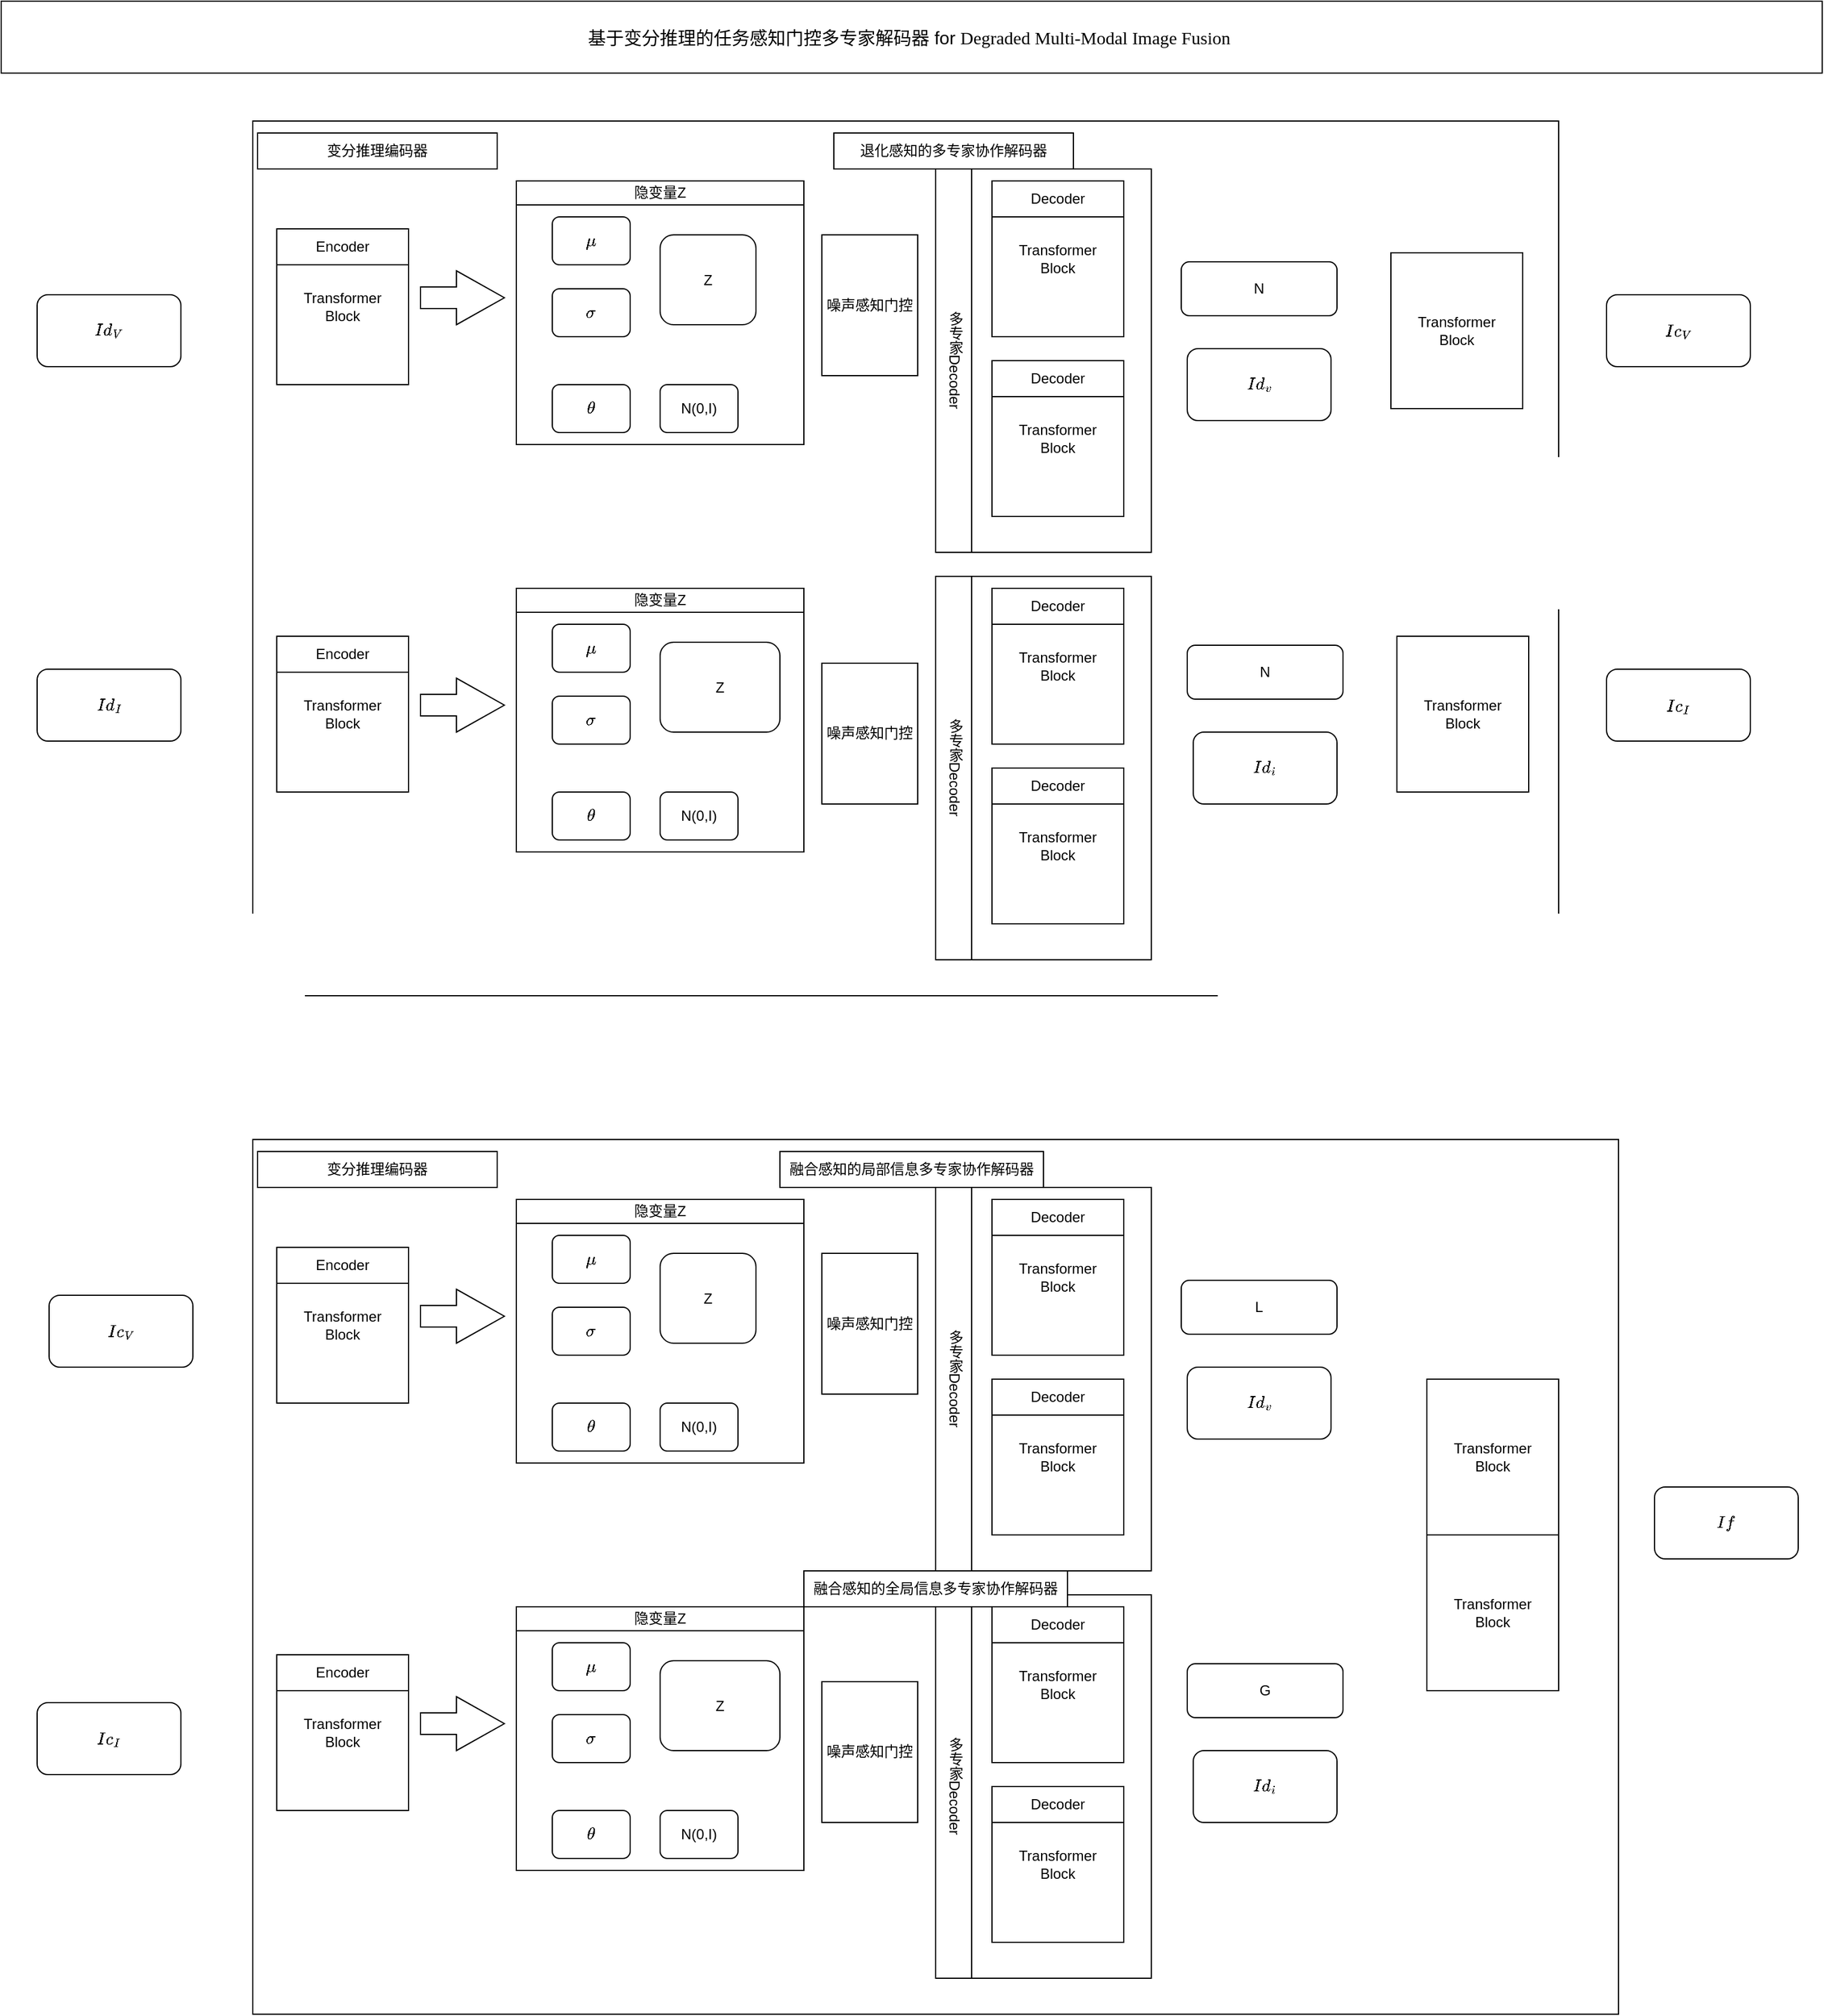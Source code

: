 <mxfile version="28.1.1">
  <diagram name="第 1 页" id="RGmQroDqB4q25eG4RAZ-">
    <mxGraphModel dx="1678" dy="2043" grid="1" gridSize="10" guides="1" tooltips="1" connect="1" arrows="1" fold="1" page="1" pageScale="1" pageWidth="827" pageHeight="1169" math="1" shadow="0">
      <root>
        <mxCell id="0" />
        <mxCell id="1" parent="0" />
        <mxCell id="-YEli1nWcmMKRqae06TI-6" value="$$Id_V$$" style="rounded=1;whiteSpace=wrap;html=1;" vertex="1" parent="1">
          <mxGeometry x="30" y="145" width="120" height="60" as="geometry" />
        </mxCell>
        <mxCell id="-YEli1nWcmMKRqae06TI-7" value="$$Id_I$$" style="rounded=1;whiteSpace=wrap;html=1;" vertex="1" parent="1">
          <mxGeometry x="30" y="457.5" width="120" height="60" as="geometry" />
        </mxCell>
        <mxCell id="-YEli1nWcmMKRqae06TI-8" value="" style="rounded=0;whiteSpace=wrap;html=1;" vertex="1" parent="1">
          <mxGeometry x="210" width="1090" height="730" as="geometry" />
        </mxCell>
        <mxCell id="-YEli1nWcmMKRqae06TI-9" value="退化感知的多专家协作解码器" style="rounded=0;whiteSpace=wrap;html=1;" vertex="1" parent="1">
          <mxGeometry x="695" y="10" width="200" height="30" as="geometry" />
        </mxCell>
        <mxCell id="-YEli1nWcmMKRqae06TI-10" value="Transformer&lt;br&gt;Block" style="rounded=0;whiteSpace=wrap;html=1;" vertex="1" parent="1">
          <mxGeometry x="230" y="90" width="110" height="130" as="geometry" />
        </mxCell>
        <mxCell id="-YEli1nWcmMKRqae06TI-11" value="Encoder" style="rounded=0;whiteSpace=wrap;html=1;" vertex="1" parent="1">
          <mxGeometry x="230" y="90" width="110" height="30" as="geometry" />
        </mxCell>
        <mxCell id="-YEli1nWcmMKRqae06TI-29" value="" style="rounded=0;whiteSpace=wrap;html=1;" vertex="1" parent="1">
          <mxGeometry x="430" y="50" width="240" height="220" as="geometry" />
        </mxCell>
        <mxCell id="-YEli1nWcmMKRqae06TI-14" value="Z" style="rounded=1;whiteSpace=wrap;html=1;" vertex="1" parent="1">
          <mxGeometry x="550" y="95" width="80" height="75" as="geometry" />
        </mxCell>
        <mxCell id="-YEli1nWcmMKRqae06TI-15" value="$$\mu$$" style="rounded=1;whiteSpace=wrap;html=1;" vertex="1" parent="1">
          <mxGeometry x="460" y="80" width="65" height="40" as="geometry" />
        </mxCell>
        <mxCell id="-YEli1nWcmMKRqae06TI-16" value="$$\sigma$$" style="rounded=1;whiteSpace=wrap;html=1;" vertex="1" parent="1">
          <mxGeometry x="460" y="140" width="65" height="40" as="geometry" />
        </mxCell>
        <mxCell id="-YEli1nWcmMKRqae06TI-18" value="N(0,I)" style="rounded=1;whiteSpace=wrap;html=1;" vertex="1" parent="1">
          <mxGeometry x="550" y="220" width="65" height="40" as="geometry" />
        </mxCell>
        <mxCell id="-YEli1nWcmMKRqae06TI-37" value="" style="rounded=0;whiteSpace=wrap;html=1;" vertex="1" parent="1">
          <mxGeometry x="780" y="40" width="180" height="320" as="geometry" />
        </mxCell>
        <mxCell id="-YEli1nWcmMKRqae06TI-23" value="Transformer&lt;br&gt;Block" style="rounded=0;whiteSpace=wrap;html=1;" vertex="1" parent="1">
          <mxGeometry x="827" y="50" width="110" height="130" as="geometry" />
        </mxCell>
        <mxCell id="-YEli1nWcmMKRqae06TI-24" value="Decoder" style="rounded=0;whiteSpace=wrap;html=1;" vertex="1" parent="1">
          <mxGeometry x="827" y="50" width="110" height="30" as="geometry" />
        </mxCell>
        <mxCell id="-YEli1nWcmMKRqae06TI-25" value="Transformer&lt;br&gt;Block" style="rounded=0;whiteSpace=wrap;html=1;" vertex="1" parent="1">
          <mxGeometry x="827" y="200" width="110" height="130" as="geometry" />
        </mxCell>
        <mxCell id="-YEli1nWcmMKRqae06TI-26" value="Decoder" style="rounded=0;whiteSpace=wrap;html=1;" vertex="1" parent="1">
          <mxGeometry x="827" y="200" width="110" height="30" as="geometry" />
        </mxCell>
        <mxCell id="-YEli1nWcmMKRqae06TI-27" value="$$\theta$$" style="rounded=1;whiteSpace=wrap;html=1;" vertex="1" parent="1">
          <mxGeometry x="460" y="220" width="65" height="40" as="geometry" />
        </mxCell>
        <mxCell id="-YEli1nWcmMKRqae06TI-30" value="隐变量Z" style="rounded=0;whiteSpace=wrap;html=1;" vertex="1" parent="1">
          <mxGeometry x="430" y="50" width="240" height="20" as="geometry" />
        </mxCell>
        <mxCell id="-YEli1nWcmMKRqae06TI-32" value="" style="html=1;shadow=0;dashed=0;align=center;verticalAlign=middle;shape=mxgraph.arrows2.arrow;dy=0.6;dx=40;notch=0;" vertex="1" parent="1">
          <mxGeometry x="350" y="125" width="70" height="45" as="geometry" />
        </mxCell>
        <mxCell id="-YEli1nWcmMKRqae06TI-38" value="多专家Decoder" style="rounded=0;whiteSpace=wrap;html=1;textDirection=vertical-lr;" vertex="1" parent="1">
          <mxGeometry x="780" y="40" width="30" height="320" as="geometry" />
        </mxCell>
        <mxCell id="-YEli1nWcmMKRqae06TI-54" value="Transformer&lt;br&gt;Block" style="rounded=0;whiteSpace=wrap;html=1;" vertex="1" parent="1">
          <mxGeometry x="230" y="430" width="110" height="130" as="geometry" />
        </mxCell>
        <mxCell id="-YEli1nWcmMKRqae06TI-55" value="Encoder" style="rounded=0;whiteSpace=wrap;html=1;" vertex="1" parent="1">
          <mxGeometry x="230" y="430" width="110" height="30" as="geometry" />
        </mxCell>
        <mxCell id="-YEli1nWcmMKRqae06TI-56" value="" style="rounded=0;whiteSpace=wrap;html=1;" vertex="1" parent="1">
          <mxGeometry x="430" y="390" width="240" height="220" as="geometry" />
        </mxCell>
        <mxCell id="-YEli1nWcmMKRqae06TI-57" value="Z" style="rounded=1;whiteSpace=wrap;html=1;" vertex="1" parent="1">
          <mxGeometry x="550" y="435" width="100" height="75" as="geometry" />
        </mxCell>
        <mxCell id="-YEli1nWcmMKRqae06TI-58" value="$$\mu$$" style="rounded=1;whiteSpace=wrap;html=1;" vertex="1" parent="1">
          <mxGeometry x="460" y="420" width="65" height="40" as="geometry" />
        </mxCell>
        <mxCell id="-YEli1nWcmMKRqae06TI-59" value="$$\sigma$$" style="rounded=1;whiteSpace=wrap;html=1;" vertex="1" parent="1">
          <mxGeometry x="460" y="480" width="65" height="40" as="geometry" />
        </mxCell>
        <mxCell id="-YEli1nWcmMKRqae06TI-60" value="N(0,I)" style="rounded=1;whiteSpace=wrap;html=1;" vertex="1" parent="1">
          <mxGeometry x="550" y="560" width="65" height="40" as="geometry" />
        </mxCell>
        <mxCell id="-YEli1nWcmMKRqae06TI-61" value="" style="rounded=0;whiteSpace=wrap;html=1;" vertex="1" parent="1">
          <mxGeometry x="780" y="380" width="180" height="320" as="geometry" />
        </mxCell>
        <mxCell id="-YEli1nWcmMKRqae06TI-62" value="Transformer&lt;br&gt;Block" style="rounded=0;whiteSpace=wrap;html=1;" vertex="1" parent="1">
          <mxGeometry x="827" y="390" width="110" height="130" as="geometry" />
        </mxCell>
        <mxCell id="-YEli1nWcmMKRqae06TI-63" value="Decoder" style="rounded=0;whiteSpace=wrap;html=1;" vertex="1" parent="1">
          <mxGeometry x="827" y="390" width="110" height="30" as="geometry" />
        </mxCell>
        <mxCell id="-YEli1nWcmMKRqae06TI-64" value="Transformer&lt;br&gt;Block" style="rounded=0;whiteSpace=wrap;html=1;" vertex="1" parent="1">
          <mxGeometry x="827" y="540" width="110" height="130" as="geometry" />
        </mxCell>
        <mxCell id="-YEli1nWcmMKRqae06TI-65" value="Decoder" style="rounded=0;whiteSpace=wrap;html=1;" vertex="1" parent="1">
          <mxGeometry x="827" y="540" width="110" height="30" as="geometry" />
        </mxCell>
        <mxCell id="-YEli1nWcmMKRqae06TI-66" value="$$\theta$$" style="rounded=1;whiteSpace=wrap;html=1;" vertex="1" parent="1">
          <mxGeometry x="460" y="560" width="65" height="40" as="geometry" />
        </mxCell>
        <mxCell id="-YEli1nWcmMKRqae06TI-67" value="隐变量Z" style="rounded=0;whiteSpace=wrap;html=1;" vertex="1" parent="1">
          <mxGeometry x="430" y="390" width="240" height="20" as="geometry" />
        </mxCell>
        <mxCell id="-YEli1nWcmMKRqae06TI-68" value="" style="html=1;shadow=0;dashed=0;align=center;verticalAlign=middle;shape=mxgraph.arrows2.arrow;dy=0.6;dx=40;notch=0;" vertex="1" parent="1">
          <mxGeometry x="350" y="465" width="70" height="45" as="geometry" />
        </mxCell>
        <mxCell id="-YEli1nWcmMKRqae06TI-70" value="多专家Decoder" style="rounded=0;whiteSpace=wrap;html=1;textDirection=vertical-lr;" vertex="1" parent="1">
          <mxGeometry x="780" y="380" width="30" height="320" as="geometry" />
        </mxCell>
        <mxCell id="-YEli1nWcmMKRqae06TI-71" value="N" style="rounded=1;whiteSpace=wrap;html=1;" vertex="1" parent="1">
          <mxGeometry x="985" y="117.5" width="130" height="45" as="geometry" />
        </mxCell>
        <mxCell id="-YEli1nWcmMKRqae06TI-72" value="$$Id_v$$" style="rounded=1;whiteSpace=wrap;html=1;" vertex="1" parent="1">
          <mxGeometry x="990" y="190" width="120" height="60" as="geometry" />
        </mxCell>
        <mxCell id="-YEli1nWcmMKRqae06TI-73" value="Transformer&lt;br&gt;Block" style="rounded=0;whiteSpace=wrap;html=1;" vertex="1" parent="1">
          <mxGeometry x="1160" y="110" width="110" height="130" as="geometry" />
        </mxCell>
        <mxCell id="-YEli1nWcmMKRqae06TI-75" value="N" style="rounded=1;whiteSpace=wrap;html=1;" vertex="1" parent="1">
          <mxGeometry x="990" y="437.5" width="130" height="45" as="geometry" />
        </mxCell>
        <mxCell id="-YEli1nWcmMKRqae06TI-76" value="$$Id_i$$" style="rounded=1;whiteSpace=wrap;html=1;" vertex="1" parent="1">
          <mxGeometry x="995" y="510" width="120" height="60" as="geometry" />
        </mxCell>
        <mxCell id="-YEli1nWcmMKRqae06TI-77" value="Transformer&lt;br&gt;Block" style="rounded=0;whiteSpace=wrap;html=1;" vertex="1" parent="1">
          <mxGeometry x="1165" y="430" width="110" height="130" as="geometry" />
        </mxCell>
        <mxCell id="-YEli1nWcmMKRqae06TI-78" value="$$Ic_V$$" style="rounded=1;whiteSpace=wrap;html=1;" vertex="1" parent="1">
          <mxGeometry x="1340" y="145" width="120" height="60" as="geometry" />
        </mxCell>
        <mxCell id="-YEli1nWcmMKRqae06TI-79" value="$$Ic_I$$" style="rounded=1;whiteSpace=wrap;html=1;" vertex="1" parent="1">
          <mxGeometry x="1340" y="457.5" width="120" height="60" as="geometry" />
        </mxCell>
        <mxCell id="-YEli1nWcmMKRqae06TI-80" value="噪声感知门控" style="rounded=0;whiteSpace=wrap;html=1;" vertex="1" parent="1">
          <mxGeometry x="685" y="95" width="80" height="117.5" as="geometry" />
        </mxCell>
        <mxCell id="-YEli1nWcmMKRqae06TI-81" value="噪声感知门控" style="rounded=0;whiteSpace=wrap;html=1;" vertex="1" parent="1">
          <mxGeometry x="685" y="452.5" width="80" height="117.5" as="geometry" />
        </mxCell>
        <mxCell id="-YEli1nWcmMKRqae06TI-85" value="&lt;font style=&quot;font-size: 15px;&quot;&gt;基于变分推理的任务感知门控多专家解码器 for&amp;nbsp;&lt;span style=&quot;font-family: NimbusRomNo9L-Medi; background-color: transparent; color: light-dark(rgb(0, 0, 0), rgb(255, 255, 255));&quot;&gt;Degraded Multi-Modal Image Fusion&lt;/span&gt;&lt;span style=&quot;background-color: transparent; color: light-dark(rgb(0, 0, 0), rgb(255, 255, 255));&quot;&gt;&amp;nbsp;&lt;/span&gt;&lt;/font&gt;" style="rounded=0;whiteSpace=wrap;html=1;" vertex="1" parent="1">
          <mxGeometry y="-100" width="1520" height="60" as="geometry" />
        </mxCell>
        <mxCell id="-YEli1nWcmMKRqae06TI-86" value="变分推理编码器" style="rounded=0;whiteSpace=wrap;html=1;" vertex="1" parent="1">
          <mxGeometry x="214" y="10" width="200" height="30" as="geometry" />
        </mxCell>
        <mxCell id="-YEli1nWcmMKRqae06TI-89" value="" style="rounded=0;whiteSpace=wrap;html=1;" vertex="1" parent="1">
          <mxGeometry x="210" y="850" width="1140" height="730" as="geometry" />
        </mxCell>
        <mxCell id="-YEli1nWcmMKRqae06TI-91" value="Transformer&lt;br&gt;Block" style="rounded=0;whiteSpace=wrap;html=1;" vertex="1" parent="1">
          <mxGeometry x="230" y="940" width="110" height="130" as="geometry" />
        </mxCell>
        <mxCell id="-YEli1nWcmMKRqae06TI-92" value="Encoder" style="rounded=0;whiteSpace=wrap;html=1;" vertex="1" parent="1">
          <mxGeometry x="230" y="940" width="110" height="30" as="geometry" />
        </mxCell>
        <mxCell id="-YEli1nWcmMKRqae06TI-93" value="" style="rounded=0;whiteSpace=wrap;html=1;" vertex="1" parent="1">
          <mxGeometry x="430" y="900" width="240" height="220" as="geometry" />
        </mxCell>
        <mxCell id="-YEli1nWcmMKRqae06TI-94" value="Z" style="rounded=1;whiteSpace=wrap;html=1;" vertex="1" parent="1">
          <mxGeometry x="550" y="945" width="80" height="75" as="geometry" />
        </mxCell>
        <mxCell id="-YEli1nWcmMKRqae06TI-95" value="$$\mu$$" style="rounded=1;whiteSpace=wrap;html=1;" vertex="1" parent="1">
          <mxGeometry x="460" y="930" width="65" height="40" as="geometry" />
        </mxCell>
        <mxCell id="-YEli1nWcmMKRqae06TI-96" value="$$\sigma$$" style="rounded=1;whiteSpace=wrap;html=1;" vertex="1" parent="1">
          <mxGeometry x="460" y="990" width="65" height="40" as="geometry" />
        </mxCell>
        <mxCell id="-YEli1nWcmMKRqae06TI-97" value="N(0,I)" style="rounded=1;whiteSpace=wrap;html=1;" vertex="1" parent="1">
          <mxGeometry x="550" y="1070" width="65" height="40" as="geometry" />
        </mxCell>
        <mxCell id="-YEli1nWcmMKRqae06TI-98" value="" style="rounded=0;whiteSpace=wrap;html=1;" vertex="1" parent="1">
          <mxGeometry x="780" y="890" width="180" height="320" as="geometry" />
        </mxCell>
        <mxCell id="-YEli1nWcmMKRqae06TI-99" value="Transformer&lt;br&gt;Block" style="rounded=0;whiteSpace=wrap;html=1;" vertex="1" parent="1">
          <mxGeometry x="827" y="900" width="110" height="130" as="geometry" />
        </mxCell>
        <mxCell id="-YEli1nWcmMKRqae06TI-100" value="Decoder" style="rounded=0;whiteSpace=wrap;html=1;" vertex="1" parent="1">
          <mxGeometry x="827" y="900" width="110" height="30" as="geometry" />
        </mxCell>
        <mxCell id="-YEli1nWcmMKRqae06TI-101" value="Transformer&lt;br&gt;Block" style="rounded=0;whiteSpace=wrap;html=1;" vertex="1" parent="1">
          <mxGeometry x="827" y="1050" width="110" height="130" as="geometry" />
        </mxCell>
        <mxCell id="-YEli1nWcmMKRqae06TI-102" value="Decoder" style="rounded=0;whiteSpace=wrap;html=1;" vertex="1" parent="1">
          <mxGeometry x="827" y="1050" width="110" height="30" as="geometry" />
        </mxCell>
        <mxCell id="-YEli1nWcmMKRqae06TI-103" value="$$\theta$$" style="rounded=1;whiteSpace=wrap;html=1;" vertex="1" parent="1">
          <mxGeometry x="460" y="1070" width="65" height="40" as="geometry" />
        </mxCell>
        <mxCell id="-YEli1nWcmMKRqae06TI-104" value="隐变量Z" style="rounded=0;whiteSpace=wrap;html=1;" vertex="1" parent="1">
          <mxGeometry x="430" y="900" width="240" height="20" as="geometry" />
        </mxCell>
        <mxCell id="-YEli1nWcmMKRqae06TI-105" value="" style="html=1;shadow=0;dashed=0;align=center;verticalAlign=middle;shape=mxgraph.arrows2.arrow;dy=0.6;dx=40;notch=0;" vertex="1" parent="1">
          <mxGeometry x="350" y="975" width="70" height="45" as="geometry" />
        </mxCell>
        <mxCell id="-YEli1nWcmMKRqae06TI-106" value="多专家Decoder" style="rounded=0;whiteSpace=wrap;html=1;textDirection=vertical-lr;" vertex="1" parent="1">
          <mxGeometry x="780" y="890" width="30" height="320" as="geometry" />
        </mxCell>
        <mxCell id="-YEli1nWcmMKRqae06TI-107" value="Transformer&lt;br&gt;Block" style="rounded=0;whiteSpace=wrap;html=1;" vertex="1" parent="1">
          <mxGeometry x="230" y="1280" width="110" height="130" as="geometry" />
        </mxCell>
        <mxCell id="-YEli1nWcmMKRqae06TI-108" value="Encoder" style="rounded=0;whiteSpace=wrap;html=1;" vertex="1" parent="1">
          <mxGeometry x="230" y="1280" width="110" height="30" as="geometry" />
        </mxCell>
        <mxCell id="-YEli1nWcmMKRqae06TI-109" value="" style="rounded=0;whiteSpace=wrap;html=1;" vertex="1" parent="1">
          <mxGeometry x="430" y="1240" width="240" height="220" as="geometry" />
        </mxCell>
        <mxCell id="-YEli1nWcmMKRqae06TI-110" value="Z" style="rounded=1;whiteSpace=wrap;html=1;" vertex="1" parent="1">
          <mxGeometry x="550" y="1285" width="100" height="75" as="geometry" />
        </mxCell>
        <mxCell id="-YEli1nWcmMKRqae06TI-111" value="$$\mu$$" style="rounded=1;whiteSpace=wrap;html=1;" vertex="1" parent="1">
          <mxGeometry x="460" y="1270" width="65" height="40" as="geometry" />
        </mxCell>
        <mxCell id="-YEli1nWcmMKRqae06TI-112" value="$$\sigma$$" style="rounded=1;whiteSpace=wrap;html=1;" vertex="1" parent="1">
          <mxGeometry x="460" y="1330" width="65" height="40" as="geometry" />
        </mxCell>
        <mxCell id="-YEli1nWcmMKRqae06TI-113" value="N(0,I)" style="rounded=1;whiteSpace=wrap;html=1;" vertex="1" parent="1">
          <mxGeometry x="550" y="1410" width="65" height="40" as="geometry" />
        </mxCell>
        <mxCell id="-YEli1nWcmMKRqae06TI-114" value="" style="rounded=0;whiteSpace=wrap;html=1;" vertex="1" parent="1">
          <mxGeometry x="780" y="1230" width="180" height="320" as="geometry" />
        </mxCell>
        <mxCell id="-YEli1nWcmMKRqae06TI-115" value="Transformer&lt;br&gt;Block" style="rounded=0;whiteSpace=wrap;html=1;" vertex="1" parent="1">
          <mxGeometry x="827" y="1240" width="110" height="130" as="geometry" />
        </mxCell>
        <mxCell id="-YEli1nWcmMKRqae06TI-116" value="Decoder" style="rounded=0;whiteSpace=wrap;html=1;" vertex="1" parent="1">
          <mxGeometry x="827" y="1240" width="110" height="30" as="geometry" />
        </mxCell>
        <mxCell id="-YEli1nWcmMKRqae06TI-117" value="Transformer&lt;br&gt;Block" style="rounded=0;whiteSpace=wrap;html=1;" vertex="1" parent="1">
          <mxGeometry x="827" y="1390" width="110" height="130" as="geometry" />
        </mxCell>
        <mxCell id="-YEli1nWcmMKRqae06TI-118" value="Decoder" style="rounded=0;whiteSpace=wrap;html=1;" vertex="1" parent="1">
          <mxGeometry x="827" y="1390" width="110" height="30" as="geometry" />
        </mxCell>
        <mxCell id="-YEli1nWcmMKRqae06TI-119" value="$$\theta$$" style="rounded=1;whiteSpace=wrap;html=1;" vertex="1" parent="1">
          <mxGeometry x="460" y="1410" width="65" height="40" as="geometry" />
        </mxCell>
        <mxCell id="-YEli1nWcmMKRqae06TI-120" value="隐变量Z" style="rounded=0;whiteSpace=wrap;html=1;" vertex="1" parent="1">
          <mxGeometry x="430" y="1240" width="240" height="20" as="geometry" />
        </mxCell>
        <mxCell id="-YEli1nWcmMKRqae06TI-121" value="" style="html=1;shadow=0;dashed=0;align=center;verticalAlign=middle;shape=mxgraph.arrows2.arrow;dy=0.6;dx=40;notch=0;" vertex="1" parent="1">
          <mxGeometry x="350" y="1315" width="70" height="45" as="geometry" />
        </mxCell>
        <mxCell id="-YEli1nWcmMKRqae06TI-122" value="多专家Decoder" style="rounded=0;whiteSpace=wrap;html=1;textDirection=vertical-lr;" vertex="1" parent="1">
          <mxGeometry x="780" y="1230" width="30" height="320" as="geometry" />
        </mxCell>
        <mxCell id="-YEli1nWcmMKRqae06TI-123" value="L" style="rounded=1;whiteSpace=wrap;html=1;" vertex="1" parent="1">
          <mxGeometry x="985" y="967.5" width="130" height="45" as="geometry" />
        </mxCell>
        <mxCell id="-YEli1nWcmMKRqae06TI-124" value="$$Id_v$$" style="rounded=1;whiteSpace=wrap;html=1;" vertex="1" parent="1">
          <mxGeometry x="990" y="1040" width="120" height="60" as="geometry" />
        </mxCell>
        <mxCell id="-YEli1nWcmMKRqae06TI-125" value="Transformer&lt;br&gt;Block" style="rounded=0;whiteSpace=wrap;html=1;" vertex="1" parent="1">
          <mxGeometry x="1190" y="1180" width="110" height="130" as="geometry" />
        </mxCell>
        <mxCell id="-YEli1nWcmMKRqae06TI-126" value="G" style="rounded=1;whiteSpace=wrap;html=1;" vertex="1" parent="1">
          <mxGeometry x="990" y="1287.5" width="130" height="45" as="geometry" />
        </mxCell>
        <mxCell id="-YEli1nWcmMKRqae06TI-127" value="$$Id_i$$" style="rounded=1;whiteSpace=wrap;html=1;" vertex="1" parent="1">
          <mxGeometry x="995" y="1360" width="120" height="60" as="geometry" />
        </mxCell>
        <mxCell id="-YEli1nWcmMKRqae06TI-128" value="Transformer&lt;br&gt;Block" style="rounded=0;whiteSpace=wrap;html=1;" vertex="1" parent="1">
          <mxGeometry x="1190" y="1050" width="110" height="130" as="geometry" />
        </mxCell>
        <mxCell id="-YEli1nWcmMKRqae06TI-129" value="$$Ic_V$$" style="rounded=1;whiteSpace=wrap;html=1;" vertex="1" parent="1">
          <mxGeometry x="40" y="980" width="120" height="60" as="geometry" />
        </mxCell>
        <mxCell id="-YEli1nWcmMKRqae06TI-130" value="$$If$$" style="rounded=1;whiteSpace=wrap;html=1;" vertex="1" parent="1">
          <mxGeometry x="1380" y="1140" width="120" height="60" as="geometry" />
        </mxCell>
        <mxCell id="-YEli1nWcmMKRqae06TI-131" value="噪声感知门控" style="rounded=0;whiteSpace=wrap;html=1;" vertex="1" parent="1">
          <mxGeometry x="685" y="945" width="80" height="117.5" as="geometry" />
        </mxCell>
        <mxCell id="-YEli1nWcmMKRqae06TI-132" value="噪声感知门控" style="rounded=0;whiteSpace=wrap;html=1;" vertex="1" parent="1">
          <mxGeometry x="685" y="1302.5" width="80" height="117.5" as="geometry" />
        </mxCell>
        <mxCell id="-YEli1nWcmMKRqae06TI-133" value="变分推理编码器" style="rounded=0;whiteSpace=wrap;html=1;" vertex="1" parent="1">
          <mxGeometry x="214" y="860" width="200" height="30" as="geometry" />
        </mxCell>
        <mxCell id="-YEli1nWcmMKRqae06TI-134" value="$$Ic_I$$" style="rounded=1;whiteSpace=wrap;html=1;" vertex="1" parent="1">
          <mxGeometry x="30" y="1320" width="120" height="60" as="geometry" />
        </mxCell>
        <mxCell id="-YEli1nWcmMKRqae06TI-135" value="融合感知的全局信息多专家协作解码器" style="rounded=0;whiteSpace=wrap;html=1;" vertex="1" parent="1">
          <mxGeometry x="670" y="1210" width="220" height="30" as="geometry" />
        </mxCell>
        <mxCell id="-YEli1nWcmMKRqae06TI-136" value="融合感知的局部信息多专家协作解码器" style="rounded=0;whiteSpace=wrap;html=1;" vertex="1" parent="1">
          <mxGeometry x="650" y="860" width="220" height="30" as="geometry" />
        </mxCell>
      </root>
    </mxGraphModel>
  </diagram>
</mxfile>
